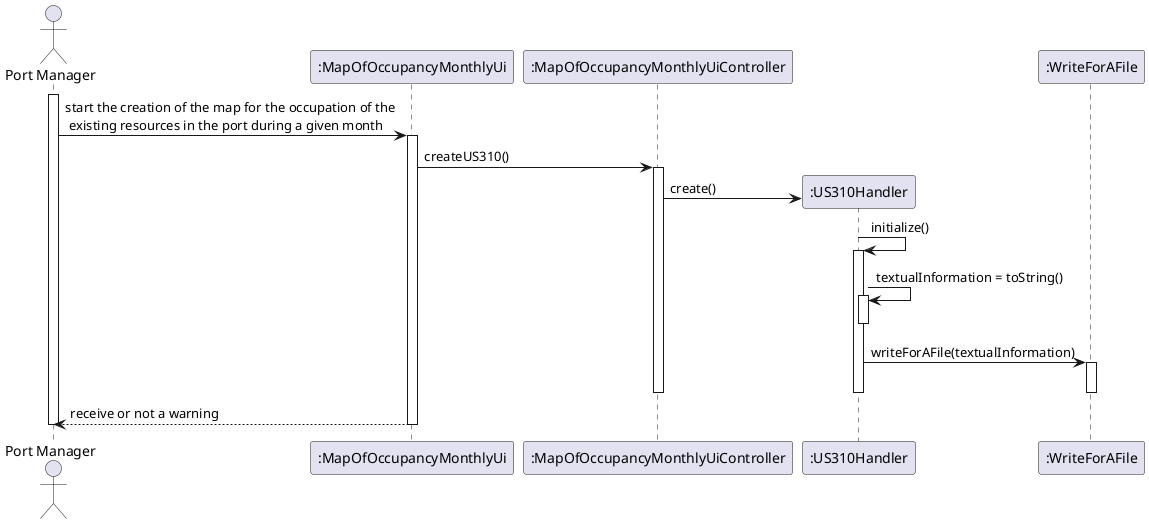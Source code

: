 @startuml
'https://plantuml.com/sequence-diagram

actor "Port Manager" as PM
participant ":MapOfOccupancyMonthlyUi" as UI
participant ":MapOfOccupancyMonthlyUiController" as CT
participant ":US310Handler" as US
participant ":WriteForAFile" as WF

activate PM

PM -> UI :start the creation of the map for the occupation of the\n existing resources in the port during a given month
activate UI
UI->CT : createUS310()

activate CT
CT -> US** : create()
US -> US : initialize()
activate US
US->US : textualInformation = toString()
activate US
deactivate US
US -> WF : writeForAFile(textualInformation)
activate WF
deactivate WF

deactivate US
deactivate CT

UI --> PM : receive or not a warning
deactivate UI
deactivate PM
@enduml